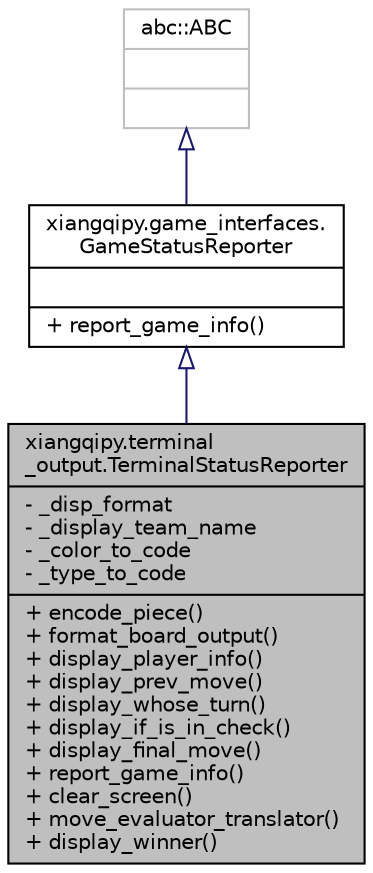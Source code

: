 digraph "xiangqipy.terminal_output.TerminalStatusReporter"
{
 // LATEX_PDF_SIZE
  edge [fontname="Helvetica",fontsize="10",labelfontname="Helvetica",labelfontsize="10"];
  node [fontname="Helvetica",fontsize="10",shape=record];
  Node1 [label="{xiangqipy.terminal\l_output.TerminalStatusReporter\n|- _disp_format\l- _display_team_name\l- _color_to_code\l- _type_to_code\l|+ encode_piece()\l+ format_board_output()\l+ display_player_info()\l+ display_prev_move()\l+ display_whose_turn()\l+ display_if_is_in_check()\l+ display_final_move()\l+ report_game_info()\l+ clear_screen()\l+ move_evaluator_translator()\l+ display_winner()\l}",height=0.2,width=0.4,color="black", fillcolor="grey75", style="filled", fontcolor="black",tooltip="Outputs a text-base game board with GamePiece locations in algebraic notation."];
  Node2 -> Node1 [dir="back",color="midnightblue",fontsize="10",style="solid",arrowtail="onormal",fontname="Helvetica"];
  Node2 [label="{xiangqipy.game_interfaces.\lGameStatusReporter\n||+ report_game_info()\l}",height=0.2,width=0.4,color="black", fillcolor="white", style="filled",URL="$classxiangqipy_1_1game__interfaces_1_1GameStatusReporter.html",tooltip="Reports details of a Game."];
  Node3 -> Node2 [dir="back",color="midnightblue",fontsize="10",style="solid",arrowtail="onormal",fontname="Helvetica"];
  Node3 [label="{abc::ABC\n||}",height=0.2,width=0.4,color="grey75", fillcolor="white", style="filled",tooltip=" "];
}
